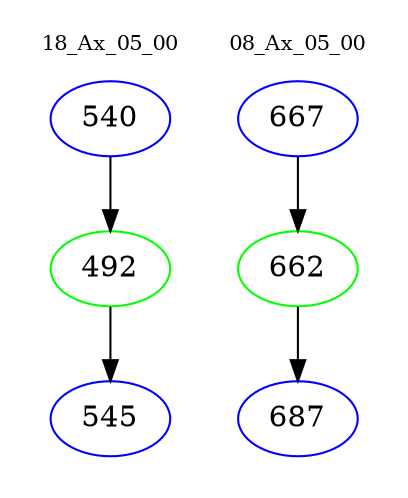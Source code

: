 digraph{
subgraph cluster_0 {
color = white
label = "18_Ax_05_00";
fontsize=10;
T0_540 [label="540", color="blue"]
T0_540 -> T0_492 [color="black"]
T0_492 [label="492", color="green"]
T0_492 -> T0_545 [color="black"]
T0_545 [label="545", color="blue"]
}
subgraph cluster_1 {
color = white
label = "08_Ax_05_00";
fontsize=10;
T1_667 [label="667", color="blue"]
T1_667 -> T1_662 [color="black"]
T1_662 [label="662", color="green"]
T1_662 -> T1_687 [color="black"]
T1_687 [label="687", color="blue"]
}
}
